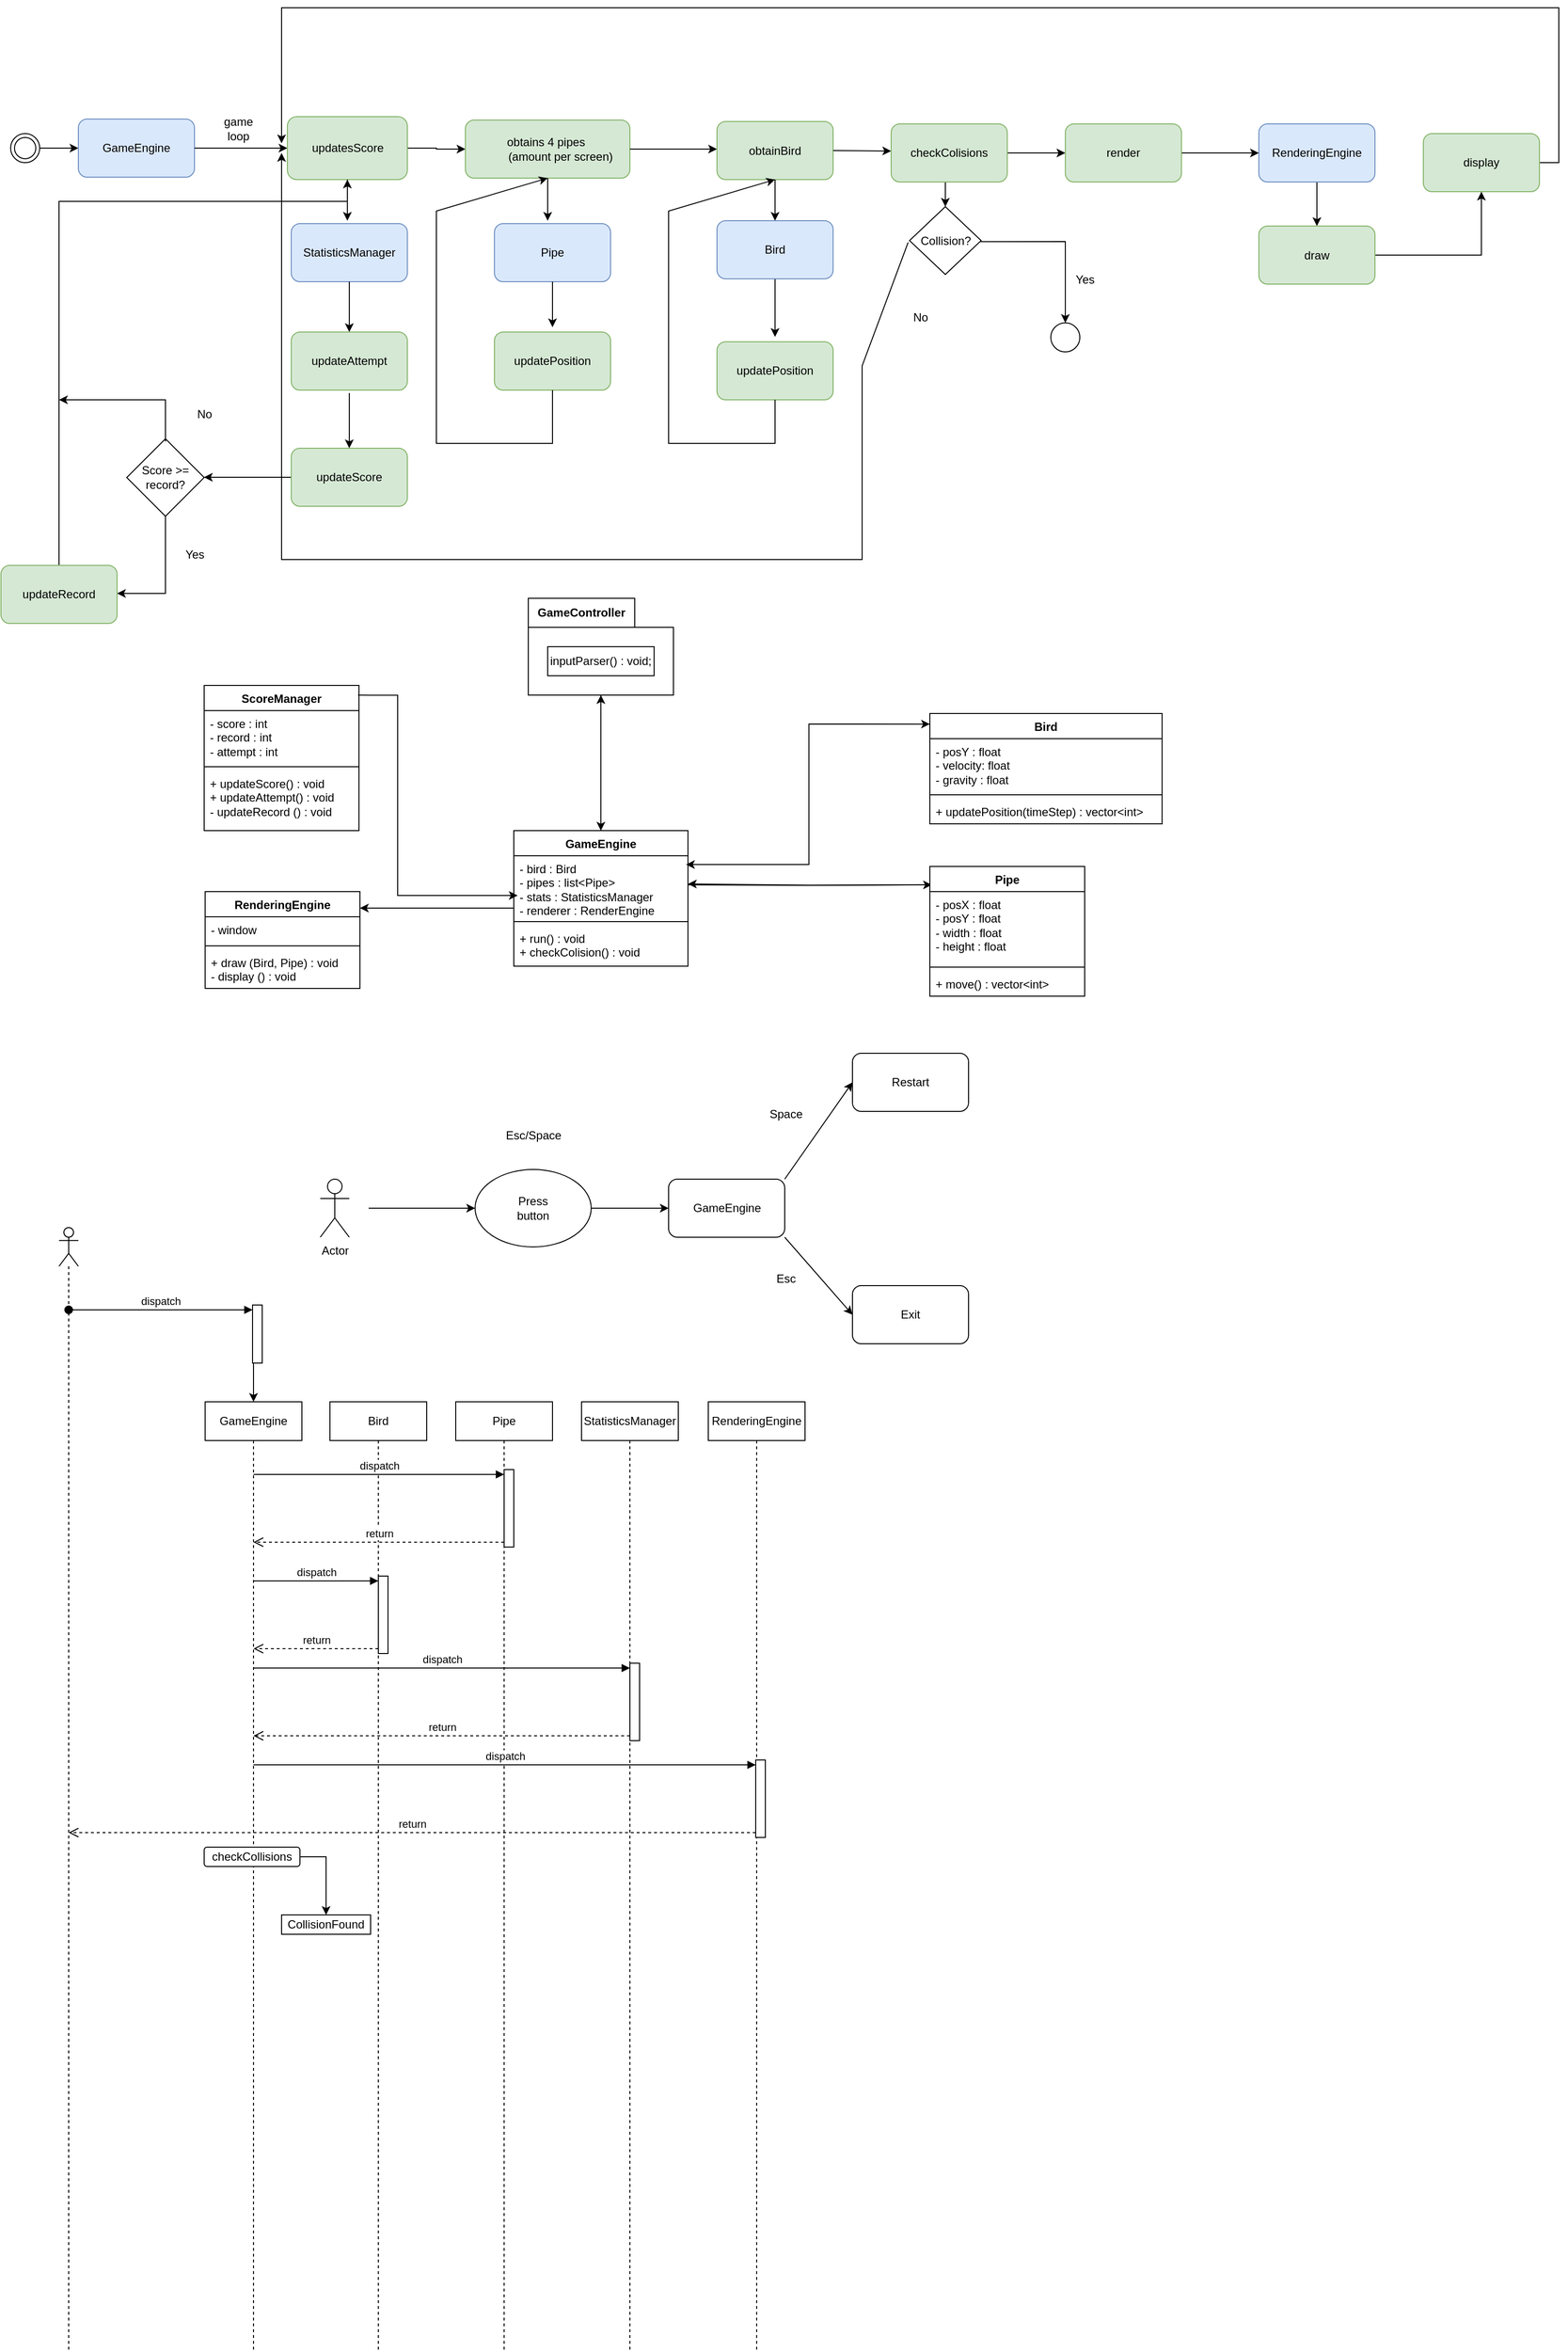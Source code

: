 <mxfile version="24.8.0">
  <diagram id="C5RBs43oDa-KdzZeNtuy" name="Page-1">
    <mxGraphModel dx="1619" dy="1653" grid="1" gridSize="10" guides="1" tooltips="1" connect="1" arrows="1" fold="1" page="0" pageScale="1" pageWidth="827" pageHeight="1169" background="none" math="0" shadow="0">
      <root>
        <mxCell id="WIyWlLk6GJQsqaUBKTNV-0" />
        <mxCell id="WIyWlLk6GJQsqaUBKTNV-1" parent="WIyWlLk6GJQsqaUBKTNV-0" />
        <mxCell id="v7E3GL3zHJ6sfxkllwjM-26" style="edgeStyle=orthogonalEdgeStyle;rounded=0;orthogonalLoop=1;jettySize=auto;html=1;" parent="WIyWlLk6GJQsqaUBKTNV-1" source="1nC71gQyDE3auBaUA7x_-3" target="v7E3GL3zHJ6sfxkllwjM-23" edge="1">
          <mxGeometry relative="1" as="geometry" />
        </mxCell>
        <mxCell id="v7E3GL3zHJ6sfxkllwjM-30" style="edgeStyle=orthogonalEdgeStyle;rounded=0;orthogonalLoop=1;jettySize=auto;html=1;entryX=0.013;entryY=0.142;entryDx=0;entryDy=0;entryPerimeter=0;" parent="WIyWlLk6GJQsqaUBKTNV-1" target="v7E3GL3zHJ6sfxkllwjM-0" edge="1">
          <mxGeometry relative="1" as="geometry">
            <mxPoint x="210" y="56" as="targetPoint" />
            <mxPoint x="-20" y="56" as="sourcePoint" />
          </mxGeometry>
        </mxCell>
        <mxCell id="1nC71gQyDE3auBaUA7x_-3" value="GameEngine" style="swimlane;fontStyle=1;align=center;verticalAlign=top;childLayout=stackLayout;horizontal=1;startSize=26;horizontalStack=0;resizeParent=1;resizeParentMax=0;resizeLast=0;collapsible=1;marginBottom=0;whiteSpace=wrap;html=1;" parent="WIyWlLk6GJQsqaUBKTNV-1" vertex="1">
          <mxGeometry x="-200" width="180" height="140" as="geometry" />
        </mxCell>
        <mxCell id="1nC71gQyDE3auBaUA7x_-4" value="&lt;div&gt;- bird : Bird&lt;/div&gt;&lt;div&gt;- pipes : list&amp;lt;Pipe&amp;gt;&lt;/div&gt;&lt;div&gt;- stats : StatisticsManager&lt;/div&gt;&lt;div&gt;- renderer : RenderEngine&lt;/div&gt;" style="text;strokeColor=none;fillColor=none;align=left;verticalAlign=top;spacingLeft=4;spacingRight=4;overflow=hidden;rotatable=0;points=[[0,0.5],[1,0.5]];portConstraint=eastwest;whiteSpace=wrap;html=1;" parent="1nC71gQyDE3auBaUA7x_-3" vertex="1">
          <mxGeometry y="26" width="180" height="64" as="geometry" />
        </mxCell>
        <mxCell id="1nC71gQyDE3auBaUA7x_-5" value="" style="line;strokeWidth=1;fillColor=none;align=left;verticalAlign=middle;spacingTop=-1;spacingLeft=3;spacingRight=3;rotatable=0;labelPosition=right;points=[];portConstraint=eastwest;strokeColor=inherit;" parent="1nC71gQyDE3auBaUA7x_-3" vertex="1">
          <mxGeometry y="90" width="180" height="8" as="geometry" />
        </mxCell>
        <mxCell id="1nC71gQyDE3auBaUA7x_-6" value="&lt;div&gt;+ run() : void&lt;/div&gt;&lt;div&gt;+ checkColision() : void&lt;/div&gt;" style="text;strokeColor=none;fillColor=none;align=left;verticalAlign=top;spacingLeft=4;spacingRight=4;overflow=hidden;rotatable=0;points=[[0,0.5],[1,0.5]];portConstraint=eastwest;whiteSpace=wrap;html=1;" parent="1nC71gQyDE3auBaUA7x_-3" vertex="1">
          <mxGeometry y="98" width="180" height="42" as="geometry" />
        </mxCell>
        <mxCell id="v7E3GL3zHJ6sfxkllwjM-17" value="" style="edgeStyle=orthogonalEdgeStyle;rounded=0;orthogonalLoop=1;jettySize=auto;html=1;entryX=0.989;entryY=0.141;entryDx=0;entryDy=0;entryPerimeter=0;exitX=0;exitY=0.5;exitDx=0;exitDy=0;" parent="WIyWlLk6GJQsqaUBKTNV-1" source="1nC71gQyDE3auBaUA7x_-10" target="1nC71gQyDE3auBaUA7x_-4" edge="1">
          <mxGeometry relative="1" as="geometry">
            <Array as="points">
              <mxPoint x="230" y="-110" />
              <mxPoint x="105" y="-110" />
              <mxPoint x="105" y="35" />
            </Array>
          </mxGeometry>
        </mxCell>
        <mxCell id="1nC71gQyDE3auBaUA7x_-7" value="Bird" style="swimlane;fontStyle=1;align=center;verticalAlign=top;childLayout=stackLayout;horizontal=1;startSize=26;horizontalStack=0;resizeParent=1;resizeParentMax=0;resizeLast=0;collapsible=1;marginBottom=0;whiteSpace=wrap;html=1;" parent="WIyWlLk6GJQsqaUBKTNV-1" vertex="1">
          <mxGeometry x="230" y="-121" width="240" height="114" as="geometry" />
        </mxCell>
        <mxCell id="1nC71gQyDE3auBaUA7x_-8" value="&lt;div&gt;- posY : float&lt;/div&gt;&lt;div&gt;- velocity: float&lt;/div&gt;&lt;div&gt;- gravity : float&lt;/div&gt;" style="text;strokeColor=none;fillColor=none;align=left;verticalAlign=top;spacingLeft=4;spacingRight=4;overflow=hidden;rotatable=0;points=[[0,0.5],[1,0.5]];portConstraint=eastwest;whiteSpace=wrap;html=1;" parent="1nC71gQyDE3auBaUA7x_-7" vertex="1">
          <mxGeometry y="26" width="240" height="54" as="geometry" />
        </mxCell>
        <mxCell id="1nC71gQyDE3auBaUA7x_-9" value="" style="line;strokeWidth=1;fillColor=none;align=left;verticalAlign=middle;spacingTop=-1;spacingLeft=3;spacingRight=3;rotatable=0;labelPosition=right;points=[];portConstraint=eastwest;strokeColor=inherit;" parent="1nC71gQyDE3auBaUA7x_-7" vertex="1">
          <mxGeometry y="80" width="240" height="8" as="geometry" />
        </mxCell>
        <mxCell id="1nC71gQyDE3auBaUA7x_-10" value="+ updatePosition(timeStep) : vector&amp;lt;int&amp;gt;" style="text;strokeColor=none;fillColor=none;align=left;verticalAlign=top;spacingLeft=4;spacingRight=4;overflow=hidden;rotatable=0;points=[[0,0.5],[1,0.5]];portConstraint=eastwest;whiteSpace=wrap;html=1;" parent="1nC71gQyDE3auBaUA7x_-7" vertex="1">
          <mxGeometry y="88" width="240" height="26" as="geometry" />
        </mxCell>
        <mxCell id="v7E3GL3zHJ6sfxkllwjM-0" value="Pipe" style="swimlane;fontStyle=1;align=center;verticalAlign=top;childLayout=stackLayout;horizontal=1;startSize=26;horizontalStack=0;resizeParent=1;resizeParentMax=0;resizeLast=0;collapsible=1;marginBottom=0;whiteSpace=wrap;html=1;" parent="WIyWlLk6GJQsqaUBKTNV-1" vertex="1">
          <mxGeometry x="230" y="37" width="160" height="134" as="geometry" />
        </mxCell>
        <mxCell id="v7E3GL3zHJ6sfxkllwjM-1" value="&lt;div&gt;- posX : float&lt;br&gt;&lt;/div&gt;&lt;div&gt;- posY : float&lt;br&gt;&lt;/div&gt;&lt;div&gt;- width : float&lt;/div&gt;&lt;div&gt;- height : float&lt;br&gt;&lt;/div&gt;" style="text;strokeColor=none;fillColor=none;align=left;verticalAlign=top;spacingLeft=4;spacingRight=4;overflow=hidden;rotatable=0;points=[[0,0.5],[1,0.5]];portConstraint=eastwest;whiteSpace=wrap;html=1;" parent="v7E3GL3zHJ6sfxkllwjM-0" vertex="1">
          <mxGeometry y="26" width="160" height="74" as="geometry" />
        </mxCell>
        <mxCell id="v7E3GL3zHJ6sfxkllwjM-2" value="" style="line;strokeWidth=1;fillColor=none;align=left;verticalAlign=middle;spacingTop=-1;spacingLeft=3;spacingRight=3;rotatable=0;labelPosition=right;points=[];portConstraint=eastwest;strokeColor=inherit;" parent="v7E3GL3zHJ6sfxkllwjM-0" vertex="1">
          <mxGeometry y="100" width="160" height="8" as="geometry" />
        </mxCell>
        <mxCell id="v7E3GL3zHJ6sfxkllwjM-3" value="+ move() : vector&amp;lt;int&amp;gt;" style="text;strokeColor=none;fillColor=none;align=left;verticalAlign=top;spacingLeft=4;spacingRight=4;overflow=hidden;rotatable=0;points=[[0,0.5],[1,0.5]];portConstraint=eastwest;whiteSpace=wrap;html=1;" parent="v7E3GL3zHJ6sfxkllwjM-0" vertex="1">
          <mxGeometry y="108" width="160" height="26" as="geometry" />
        </mxCell>
        <mxCell id="v7E3GL3zHJ6sfxkllwjM-4" value="ScoreManager" style="swimlane;fontStyle=1;align=center;verticalAlign=top;childLayout=stackLayout;horizontal=1;startSize=26;horizontalStack=0;resizeParent=1;resizeParentMax=0;resizeLast=0;collapsible=1;marginBottom=0;whiteSpace=wrap;html=1;" parent="WIyWlLk6GJQsqaUBKTNV-1" vertex="1">
          <mxGeometry x="-520" y="-150" width="160" height="150" as="geometry" />
        </mxCell>
        <mxCell id="v7E3GL3zHJ6sfxkllwjM-5" value="&lt;div&gt;- score : int&lt;br&gt;&lt;/div&gt;&lt;div&gt;- record : int &lt;br&gt;&lt;/div&gt;&lt;div&gt;- attempt : int&lt;br&gt;&lt;/div&gt;" style="text;strokeColor=none;fillColor=none;align=left;verticalAlign=top;spacingLeft=4;spacingRight=4;overflow=hidden;rotatable=0;points=[[0,0.5],[1,0.5]];portConstraint=eastwest;whiteSpace=wrap;html=1;" parent="v7E3GL3zHJ6sfxkllwjM-4" vertex="1">
          <mxGeometry y="26" width="160" height="54" as="geometry" />
        </mxCell>
        <mxCell id="v7E3GL3zHJ6sfxkllwjM-6" value="" style="line;strokeWidth=1;fillColor=none;align=left;verticalAlign=middle;spacingTop=-1;spacingLeft=3;spacingRight=3;rotatable=0;labelPosition=right;points=[];portConstraint=eastwest;strokeColor=inherit;" parent="v7E3GL3zHJ6sfxkllwjM-4" vertex="1">
          <mxGeometry y="80" width="160" height="8" as="geometry" />
        </mxCell>
        <mxCell id="v7E3GL3zHJ6sfxkllwjM-7" value="&lt;div&gt;+ updateScore() : void&lt;/div&gt;&lt;div&gt;+ updateAttempt() : void&lt;/div&gt;&lt;div&gt;- updateRecord () : void&lt;br&gt;&lt;/div&gt;" style="text;strokeColor=none;fillColor=none;align=left;verticalAlign=top;spacingLeft=4;spacingRight=4;overflow=hidden;rotatable=0;points=[[0,0.5],[1,0.5]];portConstraint=eastwest;whiteSpace=wrap;html=1;" parent="v7E3GL3zHJ6sfxkllwjM-4" vertex="1">
          <mxGeometry y="88" width="160" height="62" as="geometry" />
        </mxCell>
        <mxCell id="v7E3GL3zHJ6sfxkllwjM-8" value="RenderingEngine" style="swimlane;fontStyle=1;align=center;verticalAlign=top;childLayout=stackLayout;horizontal=1;startSize=26;horizontalStack=0;resizeParent=1;resizeParentMax=0;resizeLast=0;collapsible=1;marginBottom=0;whiteSpace=wrap;html=1;" parent="WIyWlLk6GJQsqaUBKTNV-1" vertex="1">
          <mxGeometry x="-519" y="63" width="160" height="100" as="geometry" />
        </mxCell>
        <mxCell id="v7E3GL3zHJ6sfxkllwjM-9" value="- window" style="text;strokeColor=none;fillColor=none;align=left;verticalAlign=top;spacingLeft=4;spacingRight=4;overflow=hidden;rotatable=0;points=[[0,0.5],[1,0.5]];portConstraint=eastwest;whiteSpace=wrap;html=1;" parent="v7E3GL3zHJ6sfxkllwjM-8" vertex="1">
          <mxGeometry y="26" width="160" height="26" as="geometry" />
        </mxCell>
        <mxCell id="v7E3GL3zHJ6sfxkllwjM-10" value="" style="line;strokeWidth=1;fillColor=none;align=left;verticalAlign=middle;spacingTop=-1;spacingLeft=3;spacingRight=3;rotatable=0;labelPosition=right;points=[];portConstraint=eastwest;strokeColor=inherit;" parent="v7E3GL3zHJ6sfxkllwjM-8" vertex="1">
          <mxGeometry y="52" width="160" height="8" as="geometry" />
        </mxCell>
        <mxCell id="v7E3GL3zHJ6sfxkllwjM-11" value="&lt;div&gt;+ draw (Bird, Pipe) : void&lt;/div&gt;&lt;div&gt;- display () : void&lt;br&gt;&lt;/div&gt;" style="text;strokeColor=none;fillColor=none;align=left;verticalAlign=top;spacingLeft=4;spacingRight=4;overflow=hidden;rotatable=0;points=[[0,0.5],[1,0.5]];portConstraint=eastwest;whiteSpace=wrap;html=1;" parent="v7E3GL3zHJ6sfxkllwjM-8" vertex="1">
          <mxGeometry y="60" width="160" height="40" as="geometry" />
        </mxCell>
        <mxCell id="v7E3GL3zHJ6sfxkllwjM-13" value="" style="edgeStyle=orthogonalEdgeStyle;rounded=0;orthogonalLoop=1;jettySize=auto;html=1;entryX=1.006;entryY=0.17;entryDx=0;entryDy=0;entryPerimeter=0;" parent="WIyWlLk6GJQsqaUBKTNV-1" target="v7E3GL3zHJ6sfxkllwjM-8" edge="1">
          <mxGeometry relative="1" as="geometry">
            <mxPoint x="-200" y="80" as="sourcePoint" />
            <Array as="points">
              <mxPoint x="-359" y="80" />
            </Array>
          </mxGeometry>
        </mxCell>
        <mxCell id="v7E3GL3zHJ6sfxkllwjM-18" value="" style="edgeStyle=orthogonalEdgeStyle;rounded=0;orthogonalLoop=1;jettySize=auto;html=1;exitX=1.022;exitY=0.141;exitDx=0;exitDy=0;exitPerimeter=0;entryX=0;entryY=0.096;entryDx=0;entryDy=0;entryPerimeter=0;" parent="WIyWlLk6GJQsqaUBKTNV-1" source="1nC71gQyDE3auBaUA7x_-4" target="1nC71gQyDE3auBaUA7x_-7" edge="1">
          <mxGeometry relative="1" as="geometry" />
        </mxCell>
        <mxCell id="v7E3GL3zHJ6sfxkllwjM-21" style="edgeStyle=orthogonalEdgeStyle;rounded=0;orthogonalLoop=1;jettySize=auto;html=1;exitX=-0.006;exitY=0.104;exitDx=0;exitDy=0;exitPerimeter=0;" parent="WIyWlLk6GJQsqaUBKTNV-1" edge="1">
          <mxGeometry relative="1" as="geometry">
            <mxPoint x="229.04" y="55.936" as="sourcePoint" />
            <mxPoint x="-20" y="55" as="targetPoint" />
          </mxGeometry>
        </mxCell>
        <mxCell id="v7E3GL3zHJ6sfxkllwjM-22" style="edgeStyle=orthogonalEdgeStyle;rounded=0;orthogonalLoop=1;jettySize=auto;html=1;entryX=0.022;entryY=0.641;entryDx=0;entryDy=0;entryPerimeter=0;exitX=0.994;exitY=0.067;exitDx=0;exitDy=0;exitPerimeter=0;" parent="WIyWlLk6GJQsqaUBKTNV-1" source="v7E3GL3zHJ6sfxkllwjM-4" target="1nC71gQyDE3auBaUA7x_-4" edge="1">
          <mxGeometry relative="1" as="geometry">
            <Array as="points">
              <mxPoint x="-320" y="-140" />
              <mxPoint x="-320" y="67" />
            </Array>
          </mxGeometry>
        </mxCell>
        <mxCell id="v7E3GL3zHJ6sfxkllwjM-27" style="edgeStyle=orthogonalEdgeStyle;rounded=0;orthogonalLoop=1;jettySize=auto;html=1;entryX=0.5;entryY=0;entryDx=0;entryDy=0;" parent="WIyWlLk6GJQsqaUBKTNV-1" source="v7E3GL3zHJ6sfxkllwjM-23" target="1nC71gQyDE3auBaUA7x_-3" edge="1">
          <mxGeometry relative="1" as="geometry" />
        </mxCell>
        <mxCell id="v7E3GL3zHJ6sfxkllwjM-23" value="GameController" style="shape=folder;fontStyle=1;tabWidth=110;tabHeight=30;tabPosition=left;html=1;boundedLbl=1;labelInHeader=1;container=1;collapsible=0;recursiveResize=0;whiteSpace=wrap;" parent="WIyWlLk6GJQsqaUBKTNV-1" vertex="1">
          <mxGeometry x="-185" y="-240" width="150" height="100" as="geometry" />
        </mxCell>
        <mxCell id="v7E3GL3zHJ6sfxkllwjM-24" value="inputParser() : void;" style="html=1;whiteSpace=wrap;" parent="v7E3GL3zHJ6sfxkllwjM-23" vertex="1">
          <mxGeometry width="110" height="30" relative="1" as="geometry">
            <mxPoint x="20" y="50" as="offset" />
          </mxGeometry>
        </mxCell>
        <mxCell id="v7E3GL3zHJ6sfxkllwjM-31" value="Actor" style="shape=umlActor;verticalLabelPosition=bottom;verticalAlign=top;html=1;outlineConnect=0;" parent="WIyWlLk6GJQsqaUBKTNV-1" vertex="1">
          <mxGeometry x="-400" y="360" width="30" height="60" as="geometry" />
        </mxCell>
        <mxCell id="v7E3GL3zHJ6sfxkllwjM-32" value="" style="endArrow=classic;html=1;rounded=0;" parent="WIyWlLk6GJQsqaUBKTNV-1" edge="1">
          <mxGeometry width="50" height="50" relative="1" as="geometry">
            <mxPoint x="-350" y="390" as="sourcePoint" />
            <mxPoint x="-240" y="390" as="targetPoint" />
          </mxGeometry>
        </mxCell>
        <mxCell id="v7E3GL3zHJ6sfxkllwjM-33" value="" style="ellipse;whiteSpace=wrap;html=1;" parent="WIyWlLk6GJQsqaUBKTNV-1" vertex="1">
          <mxGeometry x="-240" y="350" width="120" height="80" as="geometry" />
        </mxCell>
        <mxCell id="v7E3GL3zHJ6sfxkllwjM-34" value="Press button" style="text;html=1;align=center;verticalAlign=middle;whiteSpace=wrap;rounded=0;" parent="WIyWlLk6GJQsqaUBKTNV-1" vertex="1">
          <mxGeometry x="-210" y="375" width="60" height="30" as="geometry" />
        </mxCell>
        <mxCell id="v7E3GL3zHJ6sfxkllwjM-35" value="" style="endArrow=classic;html=1;rounded=0;exitX=1;exitY=0.5;exitDx=0;exitDy=0;" parent="WIyWlLk6GJQsqaUBKTNV-1" source="v7E3GL3zHJ6sfxkllwjM-33" edge="1">
          <mxGeometry width="50" height="50" relative="1" as="geometry">
            <mxPoint x="150" y="450" as="sourcePoint" />
            <mxPoint x="-40" y="390" as="targetPoint" />
          </mxGeometry>
        </mxCell>
        <mxCell id="v7E3GL3zHJ6sfxkllwjM-36" value="&lt;div&gt;Esc/Space&lt;br&gt;&lt;/div&gt;" style="text;html=1;align=center;verticalAlign=middle;resizable=0;points=[];autosize=1;strokeColor=none;fillColor=none;" parent="WIyWlLk6GJQsqaUBKTNV-1" vertex="1">
          <mxGeometry x="-220" y="300" width="80" height="30" as="geometry" />
        </mxCell>
        <mxCell id="v7E3GL3zHJ6sfxkllwjM-42" value="" style="rounded=1;whiteSpace=wrap;html=1;" parent="WIyWlLk6GJQsqaUBKTNV-1" vertex="1">
          <mxGeometry x="-40" y="360" width="120" height="60" as="geometry" />
        </mxCell>
        <mxCell id="v7E3GL3zHJ6sfxkllwjM-43" value="GameEngine" style="text;html=1;align=center;verticalAlign=middle;resizable=0;points=[];autosize=1;strokeColor=none;fillColor=none;" parent="WIyWlLk6GJQsqaUBKTNV-1" vertex="1">
          <mxGeometry x="-30" y="375" width="100" height="30" as="geometry" />
        </mxCell>
        <mxCell id="v7E3GL3zHJ6sfxkllwjM-46" value="" style="endArrow=classic;html=1;rounded=0;exitX=1;exitY=0;exitDx=0;exitDy=0;" parent="WIyWlLk6GJQsqaUBKTNV-1" source="v7E3GL3zHJ6sfxkllwjM-42" edge="1">
          <mxGeometry width="50" height="50" relative="1" as="geometry">
            <mxPoint x="150" y="340" as="sourcePoint" />
            <mxPoint x="150" y="260" as="targetPoint" />
          </mxGeometry>
        </mxCell>
        <mxCell id="v7E3GL3zHJ6sfxkllwjM-47" value="Space" style="text;html=1;align=center;verticalAlign=middle;resizable=0;points=[];autosize=1;strokeColor=none;fillColor=none;" parent="WIyWlLk6GJQsqaUBKTNV-1" vertex="1">
          <mxGeometry x="51" y="278" width="60" height="30" as="geometry" />
        </mxCell>
        <mxCell id="v7E3GL3zHJ6sfxkllwjM-48" value="Restart" style="rounded=1;whiteSpace=wrap;html=1;" parent="WIyWlLk6GJQsqaUBKTNV-1" vertex="1">
          <mxGeometry x="150" y="230" width="120" height="60" as="geometry" />
        </mxCell>
        <mxCell id="v7E3GL3zHJ6sfxkllwjM-49" value="" style="endArrow=classic;html=1;rounded=0;exitX=1;exitY=1;exitDx=0;exitDy=0;" parent="WIyWlLk6GJQsqaUBKTNV-1" source="v7E3GL3zHJ6sfxkllwjM-42" edge="1">
          <mxGeometry width="50" height="50" relative="1" as="geometry">
            <mxPoint x="150" y="340" as="sourcePoint" />
            <mxPoint x="150" y="500" as="targetPoint" />
          </mxGeometry>
        </mxCell>
        <mxCell id="v7E3GL3zHJ6sfxkllwjM-50" value="Exit" style="rounded=1;whiteSpace=wrap;html=1;" parent="WIyWlLk6GJQsqaUBKTNV-1" vertex="1">
          <mxGeometry x="150" y="470" width="120" height="60" as="geometry" />
        </mxCell>
        <mxCell id="v7E3GL3zHJ6sfxkllwjM-51" value="Esc" style="text;html=1;align=center;verticalAlign=middle;resizable=0;points=[];autosize=1;strokeColor=none;fillColor=none;" parent="WIyWlLk6GJQsqaUBKTNV-1" vertex="1">
          <mxGeometry x="61" y="448" width="40" height="30" as="geometry" />
        </mxCell>
        <mxCell id="v7E3GL3zHJ6sfxkllwjM-56" style="edgeStyle=orthogonalEdgeStyle;rounded=0;orthogonalLoop=1;jettySize=auto;html=1;entryX=0;entryY=0.5;entryDx=0;entryDy=0;" parent="WIyWlLk6GJQsqaUBKTNV-1" source="v7E3GL3zHJ6sfxkllwjM-55" target="v7E3GL3zHJ6sfxkllwjM-59" edge="1">
          <mxGeometry relative="1" as="geometry">
            <mxPoint x="-510" y="-705" as="targetPoint" />
          </mxGeometry>
        </mxCell>
        <mxCell id="v7E3GL3zHJ6sfxkllwjM-55" value="" style="ellipse;shape=doubleEllipse;html=1;dashed=0;whiteSpace=wrap;aspect=fixed;" parent="WIyWlLk6GJQsqaUBKTNV-1" vertex="1">
          <mxGeometry x="-720" y="-720" width="30" height="30" as="geometry" />
        </mxCell>
        <mxCell id="v7E3GL3zHJ6sfxkllwjM-59" value="GameEngine" style="rounded=1;whiteSpace=wrap;html=1;fillColor=#dae8fc;strokeColor=#6c8ebf;" parent="WIyWlLk6GJQsqaUBKTNV-1" vertex="1">
          <mxGeometry x="-650" y="-735" width="120" height="60" as="geometry" />
        </mxCell>
        <mxCell id="v7E3GL3zHJ6sfxkllwjM-60" value="" style="endArrow=classic;html=1;rounded=0;exitX=1;exitY=0.5;exitDx=0;exitDy=0;entryX=0;entryY=0.5;entryDx=0;entryDy=0;" parent="WIyWlLk6GJQsqaUBKTNV-1" source="v7E3GL3zHJ6sfxkllwjM-59" target="v7E3GL3zHJ6sfxkllwjM-61" edge="1">
          <mxGeometry width="50" height="50" relative="1" as="geometry">
            <mxPoint x="-500" y="-680" as="sourcePoint" />
            <mxPoint x="-440" y="-705" as="targetPoint" />
          </mxGeometry>
        </mxCell>
        <mxCell id="v7E3GL3zHJ6sfxkllwjM-115" style="edgeStyle=orthogonalEdgeStyle;rounded=0;orthogonalLoop=1;jettySize=auto;html=1;exitX=1;exitY=0.5;exitDx=0;exitDy=0;entryX=0;entryY=0.5;entryDx=0;entryDy=0;" parent="WIyWlLk6GJQsqaUBKTNV-1" source="v7E3GL3zHJ6sfxkllwjM-61" target="v7E3GL3zHJ6sfxkllwjM-114" edge="1">
          <mxGeometry relative="1" as="geometry" />
        </mxCell>
        <mxCell id="v7E3GL3zHJ6sfxkllwjM-61" value="" style="rounded=1;whiteSpace=wrap;html=1;fillColor=#d5e8d4;strokeColor=#82b366;" parent="WIyWlLk6GJQsqaUBKTNV-1" vertex="1">
          <mxGeometry x="-434" y="-737.5" width="124" height="65" as="geometry" />
        </mxCell>
        <mxCell id="v7E3GL3zHJ6sfxkllwjM-64" value="updatesScore" style="text;html=1;align=center;verticalAlign=middle;resizable=0;points=[];autosize=1;strokeColor=none;fillColor=none;" parent="WIyWlLk6GJQsqaUBKTNV-1" vertex="1">
          <mxGeometry x="-422" y="-720" width="100" height="30" as="geometry" />
        </mxCell>
        <mxCell id="v7E3GL3zHJ6sfxkllwjM-135" style="edgeStyle=orthogonalEdgeStyle;rounded=0;orthogonalLoop=1;jettySize=auto;html=1;exitX=0.5;exitY=1;exitDx=0;exitDy=0;" parent="WIyWlLk6GJQsqaUBKTNV-1" source="v7E3GL3zHJ6sfxkllwjM-67" target="v7E3GL3zHJ6sfxkllwjM-136" edge="1">
          <mxGeometry relative="1" as="geometry">
            <mxPoint x="629.5" y="-620" as="targetPoint" />
          </mxGeometry>
        </mxCell>
        <mxCell id="v7E3GL3zHJ6sfxkllwjM-67" value="RenderingEngine" style="rounded=1;whiteSpace=wrap;html=1;fillColor=#dae8fc;strokeColor=#6c8ebf;" parent="WIyWlLk6GJQsqaUBKTNV-1" vertex="1">
          <mxGeometry x="570" y="-730" width="120" height="60" as="geometry" />
        </mxCell>
        <mxCell id="v7E3GL3zHJ6sfxkllwjM-69" value="" style="endArrow=classic;html=1;rounded=0;exitX=0.5;exitY=0.978;exitDx=0;exitDy=0;exitPerimeter=0;" parent="WIyWlLk6GJQsqaUBKTNV-1" target="v7E3GL3zHJ6sfxkllwjM-70" edge="1">
          <mxGeometry width="50" height="50" relative="1" as="geometry">
            <mxPoint x="246" y="-670.16" as="sourcePoint" />
            <mxPoint x="246" y="-604.5" as="targetPoint" />
          </mxGeometry>
        </mxCell>
        <mxCell id="v7E3GL3zHJ6sfxkllwjM-70" value="" style="rhombus;whiteSpace=wrap;html=1;" parent="WIyWlLk6GJQsqaUBKTNV-1" vertex="1">
          <mxGeometry x="209" y="-644.5" width="74" height="70" as="geometry" />
        </mxCell>
        <mxCell id="v7E3GL3zHJ6sfxkllwjM-71" value="Collision?" style="text;html=1;align=center;verticalAlign=middle;resizable=0;points=[];autosize=1;strokeColor=none;fillColor=none;" parent="WIyWlLk6GJQsqaUBKTNV-1" vertex="1">
          <mxGeometry x="206" y="-624.5" width="80" height="30" as="geometry" />
        </mxCell>
        <mxCell id="v7E3GL3zHJ6sfxkllwjM-72" value="" style="endArrow=classic;html=1;rounded=0;exitX=0.954;exitY=0.536;exitDx=0;exitDy=0;exitPerimeter=0;" parent="WIyWlLk6GJQsqaUBKTNV-1" source="v7E3GL3zHJ6sfxkllwjM-71" edge="1">
          <mxGeometry width="50" height="50" relative="1" as="geometry">
            <mxPoint x="290" y="-604.5" as="sourcePoint" />
            <mxPoint x="370" y="-524.5" as="targetPoint" />
            <Array as="points">
              <mxPoint x="370" y="-608.5" />
            </Array>
          </mxGeometry>
        </mxCell>
        <mxCell id="v7E3GL3zHJ6sfxkllwjM-73" value="&lt;div&gt;game&lt;/div&gt;&lt;div&gt;loop&lt;br&gt;&lt;/div&gt;" style="text;html=1;align=center;verticalAlign=middle;resizable=0;points=[];autosize=1;strokeColor=none;fillColor=none;" parent="WIyWlLk6GJQsqaUBKTNV-1" vertex="1">
          <mxGeometry x="-510" y="-745" width="50" height="40" as="geometry" />
        </mxCell>
        <mxCell id="v7E3GL3zHJ6sfxkllwjM-74" value="" style="ellipse;whiteSpace=wrap;html=1;aspect=fixed;" parent="WIyWlLk6GJQsqaUBKTNV-1" vertex="1">
          <mxGeometry x="355" y="-524.5" width="30" height="30" as="geometry" />
        </mxCell>
        <mxCell id="v7E3GL3zHJ6sfxkllwjM-75" value="Yes" style="text;html=1;align=center;verticalAlign=middle;resizable=0;points=[];autosize=1;strokeColor=none;fillColor=none;" parent="WIyWlLk6GJQsqaUBKTNV-1" vertex="1">
          <mxGeometry x="370" y="-584.5" width="40" height="30" as="geometry" />
        </mxCell>
        <mxCell id="v7E3GL3zHJ6sfxkllwjM-76" value="" style="endArrow=classic;html=1;rounded=0;exitX=0.019;exitY=0.565;exitDx=0;exitDy=0;exitPerimeter=0;" parent="WIyWlLk6GJQsqaUBKTNV-1" source="v7E3GL3zHJ6sfxkllwjM-71" edge="1">
          <mxGeometry width="50" height="50" relative="1" as="geometry">
            <mxPoint x="-10" y="-649.5" as="sourcePoint" />
            <mxPoint x="-440" y="-700" as="targetPoint" />
            <Array as="points">
              <mxPoint x="160" y="-480" />
              <mxPoint x="160" y="-280" />
              <mxPoint x="-440" y="-280" />
            </Array>
          </mxGeometry>
        </mxCell>
        <mxCell id="v7E3GL3zHJ6sfxkllwjM-77" value="No" style="text;html=1;align=center;verticalAlign=middle;resizable=0;points=[];autosize=1;strokeColor=none;fillColor=none;" parent="WIyWlLk6GJQsqaUBKTNV-1" vertex="1">
          <mxGeometry x="200" y="-545" width="40" height="30" as="geometry" />
        </mxCell>
        <mxCell id="v7E3GL3zHJ6sfxkllwjM-89" value="" style="endArrow=classic;html=1;rounded=0;exitX=0.5;exitY=1;exitDx=0;exitDy=0;" parent="WIyWlLk6GJQsqaUBKTNV-1" source="v7E3GL3zHJ6sfxkllwjM-61" edge="1">
          <mxGeometry width="50" height="50" relative="1" as="geometry">
            <mxPoint x="-380" y="-670" as="sourcePoint" />
            <mxPoint x="-372" y="-630" as="targetPoint" />
          </mxGeometry>
        </mxCell>
        <mxCell id="v7E3GL3zHJ6sfxkllwjM-90" value="StatisticsManager" style="rounded=1;whiteSpace=wrap;html=1;fillColor=#dae8fc;strokeColor=#6c8ebf;" parent="WIyWlLk6GJQsqaUBKTNV-1" vertex="1">
          <mxGeometry x="-430" y="-627" width="120" height="60" as="geometry" />
        </mxCell>
        <mxCell id="v7E3GL3zHJ6sfxkllwjM-94" value="" style="endArrow=classic;html=1;rounded=0;exitX=0.5;exitY=1;exitDx=0;exitDy=0;" parent="WIyWlLk6GJQsqaUBKTNV-1" edge="1">
          <mxGeometry width="50" height="50" relative="1" as="geometry">
            <mxPoint x="-370" y="-452" as="sourcePoint" />
            <mxPoint x="-370" y="-395" as="targetPoint" />
          </mxGeometry>
        </mxCell>
        <mxCell id="v7E3GL3zHJ6sfxkllwjM-96" style="edgeStyle=orthogonalEdgeStyle;rounded=0;orthogonalLoop=1;jettySize=auto;html=1;exitX=0;exitY=0.5;exitDx=0;exitDy=0;" parent="WIyWlLk6GJQsqaUBKTNV-1" source="v7E3GL3zHJ6sfxkllwjM-95" target="v7E3GL3zHJ6sfxkllwjM-97" edge="1">
          <mxGeometry relative="1" as="geometry">
            <mxPoint x="-560" y="-364.75" as="targetPoint" />
            <Array as="points">
              <mxPoint x="-460" y="-365" />
              <mxPoint x="-460" y="-365" />
            </Array>
          </mxGeometry>
        </mxCell>
        <mxCell id="v7E3GL3zHJ6sfxkllwjM-95" value="updateScore" style="rounded=1;whiteSpace=wrap;html=1;fillColor=#d5e8d4;strokeColor=#82b366;" parent="WIyWlLk6GJQsqaUBKTNV-1" vertex="1">
          <mxGeometry x="-430" y="-395" width="120" height="60" as="geometry" />
        </mxCell>
        <mxCell id="v7E3GL3zHJ6sfxkllwjM-97" value="Score &amp;gt;= record?" style="rhombus;whiteSpace=wrap;html=1;" parent="WIyWlLk6GJQsqaUBKTNV-1" vertex="1">
          <mxGeometry x="-600" y="-404.75" width="80" height="80" as="geometry" />
        </mxCell>
        <mxCell id="v7E3GL3zHJ6sfxkllwjM-99" value="" style="endArrow=classic;html=1;rounded=0;" parent="WIyWlLk6GJQsqaUBKTNV-1" edge="1">
          <mxGeometry width="50" height="50" relative="1" as="geometry">
            <mxPoint x="-560" y="-402" as="sourcePoint" />
            <mxPoint x="-670" y="-445" as="targetPoint" />
            <Array as="points">
              <mxPoint x="-560" y="-445" />
            </Array>
          </mxGeometry>
        </mxCell>
        <mxCell id="v7E3GL3zHJ6sfxkllwjM-100" value="No" style="text;html=1;align=center;verticalAlign=middle;resizable=0;points=[];autosize=1;strokeColor=none;fillColor=none;" parent="WIyWlLk6GJQsqaUBKTNV-1" vertex="1">
          <mxGeometry x="-540" y="-445" width="40" height="30" as="geometry" />
        </mxCell>
        <mxCell id="v7E3GL3zHJ6sfxkllwjM-101" value="" style="endArrow=classic;html=1;rounded=0;exitX=0.5;exitY=1;exitDx=0;exitDy=0;" parent="WIyWlLk6GJQsqaUBKTNV-1" source="v7E3GL3zHJ6sfxkllwjM-97" edge="1">
          <mxGeometry width="50" height="50" relative="1" as="geometry">
            <mxPoint x="-570" y="-235" as="sourcePoint" />
            <mxPoint x="-610" y="-245" as="targetPoint" />
            <Array as="points">
              <mxPoint x="-560" y="-245" />
            </Array>
          </mxGeometry>
        </mxCell>
        <mxCell id="v7E3GL3zHJ6sfxkllwjM-102" value="Yes" style="text;html=1;align=center;verticalAlign=middle;resizable=0;points=[];autosize=1;strokeColor=none;fillColor=none;" parent="WIyWlLk6GJQsqaUBKTNV-1" vertex="1">
          <mxGeometry x="-550" y="-300" width="40" height="30" as="geometry" />
        </mxCell>
        <mxCell id="v7E3GL3zHJ6sfxkllwjM-105" style="edgeStyle=orthogonalEdgeStyle;rounded=0;orthogonalLoop=1;jettySize=auto;html=1;exitX=0.5;exitY=0;exitDx=0;exitDy=0;entryX=0.5;entryY=1;entryDx=0;entryDy=0;" parent="WIyWlLk6GJQsqaUBKTNV-1" source="v7E3GL3zHJ6sfxkllwjM-103" target="v7E3GL3zHJ6sfxkllwjM-61" edge="1">
          <mxGeometry relative="1" as="geometry">
            <mxPoint x="-670" y="-630" as="targetPoint" />
            <Array as="points">
              <mxPoint x="-670" y="-650" />
              <mxPoint x="-372" y="-650" />
            </Array>
          </mxGeometry>
        </mxCell>
        <mxCell id="v7E3GL3zHJ6sfxkllwjM-103" value="updateRecord" style="rounded=1;whiteSpace=wrap;html=1;fillColor=#d5e8d4;strokeColor=#82b366;" parent="WIyWlLk6GJQsqaUBKTNV-1" vertex="1">
          <mxGeometry x="-730" y="-274" width="120" height="60" as="geometry" />
        </mxCell>
        <mxCell id="v7E3GL3zHJ6sfxkllwjM-108" value="" style="endArrow=classic;html=1;rounded=0;exitX=0.5;exitY=1;exitDx=0;exitDy=0;entryX=0.5;entryY=0;entryDx=0;entryDy=0;" parent="WIyWlLk6GJQsqaUBKTNV-1" source="v7E3GL3zHJ6sfxkllwjM-90" target="v7E3GL3zHJ6sfxkllwjM-110" edge="1">
          <mxGeometry width="50" height="50" relative="1" as="geometry">
            <mxPoint x="-380" y="-560" as="sourcePoint" />
            <mxPoint x="-380" y="-520" as="targetPoint" />
            <Array as="points" />
          </mxGeometry>
        </mxCell>
        <mxCell id="v7E3GL3zHJ6sfxkllwjM-110" value="updateAttempt" style="rounded=1;whiteSpace=wrap;html=1;fillColor=#d5e8d4;strokeColor=#82b366;" parent="WIyWlLk6GJQsqaUBKTNV-1" vertex="1">
          <mxGeometry x="-430" y="-515" width="120" height="60" as="geometry" />
        </mxCell>
        <mxCell id="v7E3GL3zHJ6sfxkllwjM-114" value="&lt;div&gt;obtains 4 pipes&amp;nbsp;&lt;/div&gt;&lt;div&gt;&lt;span style=&quot;white-space: pre;&quot;&gt;&#x9;&lt;/span&gt;(amount per screen)&lt;/div&gt;" style="rounded=1;whiteSpace=wrap;html=1;fillColor=#d5e8d4;strokeColor=#82b366;" parent="WIyWlLk6GJQsqaUBKTNV-1" vertex="1">
          <mxGeometry x="-250" y="-734" width="170" height="60" as="geometry" />
        </mxCell>
        <mxCell id="v7E3GL3zHJ6sfxkllwjM-116" value="" style="endArrow=classic;html=1;rounded=0;exitX=0.5;exitY=1;exitDx=0;exitDy=0;" parent="WIyWlLk6GJQsqaUBKTNV-1" source="v7E3GL3zHJ6sfxkllwjM-114" edge="1">
          <mxGeometry width="50" height="50" relative="1" as="geometry">
            <mxPoint x="-165" y="-672.5" as="sourcePoint" />
            <mxPoint x="-165" y="-630" as="targetPoint" />
          </mxGeometry>
        </mxCell>
        <mxCell id="v7E3GL3zHJ6sfxkllwjM-117" value="Pipe" style="rounded=1;whiteSpace=wrap;html=1;fillColor=#dae8fc;strokeColor=#6c8ebf;" parent="WIyWlLk6GJQsqaUBKTNV-1" vertex="1">
          <mxGeometry x="-220" y="-627" width="120" height="60" as="geometry" />
        </mxCell>
        <mxCell id="v7E3GL3zHJ6sfxkllwjM-118" value="" style="endArrow=classic;html=1;rounded=0;exitX=0.5;exitY=1;exitDx=0;exitDy=0;" parent="WIyWlLk6GJQsqaUBKTNV-1" source="v7E3GL3zHJ6sfxkllwjM-117" edge="1">
          <mxGeometry width="50" height="50" relative="1" as="geometry">
            <mxPoint x="-80" y="-370" as="sourcePoint" />
            <mxPoint x="-160" y="-520" as="targetPoint" />
          </mxGeometry>
        </mxCell>
        <mxCell id="v7E3GL3zHJ6sfxkllwjM-119" value="updatePosition" style="rounded=1;whiteSpace=wrap;html=1;fillColor=#d5e8d4;strokeColor=#82b366;" parent="WIyWlLk6GJQsqaUBKTNV-1" vertex="1">
          <mxGeometry x="-220" y="-515" width="120" height="60" as="geometry" />
        </mxCell>
        <mxCell id="v7E3GL3zHJ6sfxkllwjM-121" value="" style="endArrow=classic;html=1;rounded=0;exitX=0.5;exitY=1;exitDx=0;exitDy=0;entryX=0.5;entryY=1;entryDx=0;entryDy=0;" parent="WIyWlLk6GJQsqaUBKTNV-1" source="v7E3GL3zHJ6sfxkllwjM-119" target="v7E3GL3zHJ6sfxkllwjM-114" edge="1">
          <mxGeometry width="50" height="50" relative="1" as="geometry">
            <mxPoint x="-310" y="-284.75" as="sourcePoint" />
            <mxPoint x="-280" y="-640" as="targetPoint" />
            <Array as="points">
              <mxPoint x="-160" y="-400" />
              <mxPoint x="-280" y="-400" />
              <mxPoint x="-280" y="-640" />
            </Array>
          </mxGeometry>
        </mxCell>
        <mxCell id="v7E3GL3zHJ6sfxkllwjM-122" value="" style="endArrow=classic;html=1;rounded=0;exitX=1;exitY=0.5;exitDx=0;exitDy=0;" parent="WIyWlLk6GJQsqaUBKTNV-1" source="v7E3GL3zHJ6sfxkllwjM-114" edge="1">
          <mxGeometry width="50" height="50" relative="1" as="geometry">
            <mxPoint x="-10" y="-680" as="sourcePoint" />
            <mxPoint x="10" y="-704" as="targetPoint" />
          </mxGeometry>
        </mxCell>
        <mxCell id="v7E3GL3zHJ6sfxkllwjM-123" value="obtainBird" style="rounded=1;whiteSpace=wrap;html=1;fillColor=#d5e8d4;strokeColor=#82b366;" parent="WIyWlLk6GJQsqaUBKTNV-1" vertex="1">
          <mxGeometry x="10" y="-732.5" width="120" height="60" as="geometry" />
        </mxCell>
        <mxCell id="v7E3GL3zHJ6sfxkllwjM-124" value="" style="endArrow=classic;html=1;rounded=0;exitX=0.5;exitY=1;exitDx=0;exitDy=0;entryX=0.5;entryY=0;entryDx=0;entryDy=0;" parent="WIyWlLk6GJQsqaUBKTNV-1" source="v7E3GL3zHJ6sfxkllwjM-123" target="v7E3GL3zHJ6sfxkllwjM-125" edge="1">
          <mxGeometry width="50" height="50" relative="1" as="geometry">
            <mxPoint x="-80" y="-370" as="sourcePoint" />
            <mxPoint x="70" y="-640" as="targetPoint" />
            <Array as="points" />
          </mxGeometry>
        </mxCell>
        <mxCell id="v7E3GL3zHJ6sfxkllwjM-126" style="edgeStyle=orthogonalEdgeStyle;rounded=0;orthogonalLoop=1;jettySize=auto;html=1;" parent="WIyWlLk6GJQsqaUBKTNV-1" source="v7E3GL3zHJ6sfxkllwjM-125" edge="1">
          <mxGeometry relative="1" as="geometry">
            <mxPoint x="70" y="-510.0" as="targetPoint" />
          </mxGeometry>
        </mxCell>
        <mxCell id="v7E3GL3zHJ6sfxkllwjM-125" value="Bird" style="rounded=1;whiteSpace=wrap;html=1;fillColor=#dae8fc;strokeColor=#6c8ebf;" parent="WIyWlLk6GJQsqaUBKTNV-1" vertex="1">
          <mxGeometry x="10" y="-630" width="120" height="60" as="geometry" />
        </mxCell>
        <mxCell id="v7E3GL3zHJ6sfxkllwjM-127" value="updatePosition" style="rounded=1;whiteSpace=wrap;html=1;fillColor=#d5e8d4;strokeColor=#82b366;" parent="WIyWlLk6GJQsqaUBKTNV-1" vertex="1">
          <mxGeometry x="10" y="-505" width="120" height="60" as="geometry" />
        </mxCell>
        <mxCell id="v7E3GL3zHJ6sfxkllwjM-128" value="" style="endArrow=classic;html=1;rounded=0;exitX=0.5;exitY=1;exitDx=0;exitDy=0;entryX=0.5;entryY=1;entryDx=0;entryDy=0;" parent="WIyWlLk6GJQsqaUBKTNV-1" source="v7E3GL3zHJ6sfxkllwjM-127" target="v7E3GL3zHJ6sfxkllwjM-123" edge="1">
          <mxGeometry width="50" height="50" relative="1" as="geometry">
            <mxPoint x="-80" y="-370" as="sourcePoint" />
            <mxPoint x="-40" y="-640" as="targetPoint" />
            <Array as="points">
              <mxPoint x="70" y="-400" />
              <mxPoint x="-40" y="-400" />
              <mxPoint x="-40" y="-640" />
            </Array>
          </mxGeometry>
        </mxCell>
        <mxCell id="v7E3GL3zHJ6sfxkllwjM-129" value="" style="endArrow=classic;html=1;rounded=0;exitX=1;exitY=0.5;exitDx=0;exitDy=0;" parent="WIyWlLk6GJQsqaUBKTNV-1" source="v7E3GL3zHJ6sfxkllwjM-123" edge="1">
          <mxGeometry width="50" height="50" relative="1" as="geometry">
            <mxPoint x="200" y="-690" as="sourcePoint" />
            <mxPoint x="190" y="-702" as="targetPoint" />
          </mxGeometry>
        </mxCell>
        <mxCell id="v7E3GL3zHJ6sfxkllwjM-131" style="edgeStyle=orthogonalEdgeStyle;rounded=0;orthogonalLoop=1;jettySize=auto;html=1;" parent="WIyWlLk6GJQsqaUBKTNV-1" source="v7E3GL3zHJ6sfxkllwjM-130" edge="1">
          <mxGeometry relative="1" as="geometry">
            <mxPoint x="370" y="-700" as="targetPoint" />
          </mxGeometry>
        </mxCell>
        <mxCell id="v7E3GL3zHJ6sfxkllwjM-130" value="checkColisions" style="rounded=1;whiteSpace=wrap;html=1;fillColor=#d5e8d4;strokeColor=#82b366;" parent="WIyWlLk6GJQsqaUBKTNV-1" vertex="1">
          <mxGeometry x="190" y="-730" width="120" height="60" as="geometry" />
        </mxCell>
        <mxCell id="v7E3GL3zHJ6sfxkllwjM-133" style="edgeStyle=orthogonalEdgeStyle;rounded=0;orthogonalLoop=1;jettySize=auto;html=1;exitX=1;exitY=0.5;exitDx=0;exitDy=0;entryX=0;entryY=0.5;entryDx=0;entryDy=0;" parent="WIyWlLk6GJQsqaUBKTNV-1" source="v7E3GL3zHJ6sfxkllwjM-132" target="v7E3GL3zHJ6sfxkllwjM-67" edge="1">
          <mxGeometry relative="1" as="geometry" />
        </mxCell>
        <mxCell id="v7E3GL3zHJ6sfxkllwjM-132" value="render" style="rounded=1;whiteSpace=wrap;html=1;fillColor=#d5e8d4;strokeColor=#82b366;" parent="WIyWlLk6GJQsqaUBKTNV-1" vertex="1">
          <mxGeometry x="370" y="-730" width="120" height="60" as="geometry" />
        </mxCell>
        <mxCell id="v7E3GL3zHJ6sfxkllwjM-137" style="edgeStyle=orthogonalEdgeStyle;rounded=0;orthogonalLoop=1;jettySize=auto;html=1;exitX=1;exitY=0.5;exitDx=0;exitDy=0;" parent="WIyWlLk6GJQsqaUBKTNV-1" source="v7E3GL3zHJ6sfxkllwjM-136" target="v7E3GL3zHJ6sfxkllwjM-138" edge="1">
          <mxGeometry relative="1" as="geometry">
            <mxPoint x="800" y="-690" as="targetPoint" />
          </mxGeometry>
        </mxCell>
        <mxCell id="v7E3GL3zHJ6sfxkllwjM-136" value="draw" style="rounded=1;whiteSpace=wrap;html=1;fillColor=#d5e8d4;strokeColor=#82b366;" parent="WIyWlLk6GJQsqaUBKTNV-1" vertex="1">
          <mxGeometry x="570" y="-624.5" width="120" height="60" as="geometry" />
        </mxCell>
        <mxCell id="v7E3GL3zHJ6sfxkllwjM-139" style="edgeStyle=orthogonalEdgeStyle;rounded=0;orthogonalLoop=1;jettySize=auto;html=1;exitX=1;exitY=0.5;exitDx=0;exitDy=0;" parent="WIyWlLk6GJQsqaUBKTNV-1" source="v7E3GL3zHJ6sfxkllwjM-138" edge="1">
          <mxGeometry relative="1" as="geometry">
            <mxPoint x="-440" y="-710" as="targetPoint" />
            <Array as="points">
              <mxPoint x="880" y="-690" />
              <mxPoint x="880" y="-850" />
              <mxPoint x="-440" y="-850" />
            </Array>
          </mxGeometry>
        </mxCell>
        <mxCell id="v7E3GL3zHJ6sfxkllwjM-138" value="display" style="rounded=1;whiteSpace=wrap;html=1;fillColor=#d5e8d4;strokeColor=#82b366;" parent="WIyWlLk6GJQsqaUBKTNV-1" vertex="1">
          <mxGeometry x="740" y="-720" width="120" height="60" as="geometry" />
        </mxCell>
        <mxCell id="8gqAwL_LUSKlewkXR1sS-0" value="" style="shape=umlLifeline;perimeter=lifelinePerimeter;whiteSpace=wrap;html=1;container=1;dropTarget=0;collapsible=0;recursiveResize=0;outlineConnect=0;portConstraint=eastwest;newEdgeStyle={&quot;curved&quot;:0,&quot;rounded&quot;:0};participant=umlActor;" vertex="1" parent="WIyWlLk6GJQsqaUBKTNV-1">
          <mxGeometry x="-670" y="410" width="20" height="1160" as="geometry" />
        </mxCell>
        <mxCell id="8gqAwL_LUSKlewkXR1sS-1" value="GameEngine" style="shape=umlLifeline;perimeter=lifelinePerimeter;whiteSpace=wrap;html=1;container=1;dropTarget=0;collapsible=0;recursiveResize=0;outlineConnect=0;portConstraint=eastwest;newEdgeStyle={&quot;edgeStyle&quot;:&quot;elbowEdgeStyle&quot;,&quot;elbow&quot;:&quot;vertical&quot;,&quot;curved&quot;:0,&quot;rounded&quot;:0};" vertex="1" parent="WIyWlLk6GJQsqaUBKTNV-1">
          <mxGeometry x="-519" y="590" width="100" height="980" as="geometry" />
        </mxCell>
        <mxCell id="8gqAwL_LUSKlewkXR1sS-2" value="Bird" style="shape=umlLifeline;perimeter=lifelinePerimeter;whiteSpace=wrap;html=1;container=1;dropTarget=0;collapsible=0;recursiveResize=0;outlineConnect=0;portConstraint=eastwest;newEdgeStyle={&quot;edgeStyle&quot;:&quot;elbowEdgeStyle&quot;,&quot;elbow&quot;:&quot;vertical&quot;,&quot;curved&quot;:0,&quot;rounded&quot;:0};" vertex="1" parent="WIyWlLk6GJQsqaUBKTNV-1">
          <mxGeometry x="-390" y="590" width="100" height="980" as="geometry" />
        </mxCell>
        <mxCell id="8gqAwL_LUSKlewkXR1sS-13" value="" style="html=1;points=[[0,0,0,0,5],[0,1,0,0,-5],[1,0,0,0,5],[1,1,0,0,-5]];perimeter=orthogonalPerimeter;outlineConnect=0;targetShapes=umlLifeline;portConstraint=eastwest;newEdgeStyle={&quot;curved&quot;:0,&quot;rounded&quot;:0};" vertex="1" parent="8gqAwL_LUSKlewkXR1sS-2">
          <mxGeometry x="50" y="180" width="10" height="80" as="geometry" />
        </mxCell>
        <mxCell id="8gqAwL_LUSKlewkXR1sS-4" value="RenderingEngine" style="shape=umlLifeline;perimeter=lifelinePerimeter;whiteSpace=wrap;html=1;container=1;dropTarget=0;collapsible=0;recursiveResize=0;outlineConnect=0;portConstraint=eastwest;newEdgeStyle={&quot;edgeStyle&quot;:&quot;elbowEdgeStyle&quot;,&quot;elbow&quot;:&quot;vertical&quot;,&quot;curved&quot;:0,&quot;rounded&quot;:0};" vertex="1" parent="WIyWlLk6GJQsqaUBKTNV-1">
          <mxGeometry x="1" y="590" width="100" height="980" as="geometry" />
        </mxCell>
        <mxCell id="8gqAwL_LUSKlewkXR1sS-19" value="" style="html=1;points=[[0,0,0,0,5],[0,1,0,0,-5],[1,0,0,0,5],[1,1,0,0,-5]];perimeter=orthogonalPerimeter;outlineConnect=0;targetShapes=umlLifeline;portConstraint=eastwest;newEdgeStyle={&quot;curved&quot;:0,&quot;rounded&quot;:0};" vertex="1" parent="8gqAwL_LUSKlewkXR1sS-4">
          <mxGeometry x="49" y="370" width="10" height="80" as="geometry" />
        </mxCell>
        <mxCell id="8gqAwL_LUSKlewkXR1sS-5" value="Pipe" style="shape=umlLifeline;perimeter=lifelinePerimeter;whiteSpace=wrap;html=1;container=1;dropTarget=0;collapsible=0;recursiveResize=0;outlineConnect=0;portConstraint=eastwest;newEdgeStyle={&quot;edgeStyle&quot;:&quot;elbowEdgeStyle&quot;,&quot;elbow&quot;:&quot;vertical&quot;,&quot;curved&quot;:0,&quot;rounded&quot;:0};" vertex="1" parent="WIyWlLk6GJQsqaUBKTNV-1">
          <mxGeometry x="-260" y="590" width="100" height="980" as="geometry" />
        </mxCell>
        <mxCell id="8gqAwL_LUSKlewkXR1sS-10" value="" style="html=1;points=[[0,0,0,0,5],[0,1,0,0,-5],[1,0,0,0,5],[1,1,0,0,-5]];perimeter=orthogonalPerimeter;outlineConnect=0;targetShapes=umlLifeline;portConstraint=eastwest;newEdgeStyle={&quot;curved&quot;:0,&quot;rounded&quot;:0};" vertex="1" parent="8gqAwL_LUSKlewkXR1sS-5">
          <mxGeometry x="50" y="70" width="10" height="80" as="geometry" />
        </mxCell>
        <mxCell id="8gqAwL_LUSKlewkXR1sS-6" value="StatisticsManager" style="shape=umlLifeline;perimeter=lifelinePerimeter;whiteSpace=wrap;html=1;container=1;dropTarget=0;collapsible=0;recursiveResize=0;outlineConnect=0;portConstraint=eastwest;newEdgeStyle={&quot;edgeStyle&quot;:&quot;elbowEdgeStyle&quot;,&quot;elbow&quot;:&quot;vertical&quot;,&quot;curved&quot;:0,&quot;rounded&quot;:0};" vertex="1" parent="WIyWlLk6GJQsqaUBKTNV-1">
          <mxGeometry x="-130" y="590" width="100" height="980" as="geometry" />
        </mxCell>
        <mxCell id="8gqAwL_LUSKlewkXR1sS-16" value="" style="html=1;points=[[0,0,0,0,5],[0,1,0,0,-5],[1,0,0,0,5],[1,1,0,0,-5]];perimeter=orthogonalPerimeter;outlineConnect=0;targetShapes=umlLifeline;portConstraint=eastwest;newEdgeStyle={&quot;curved&quot;:0,&quot;rounded&quot;:0};" vertex="1" parent="8gqAwL_LUSKlewkXR1sS-6">
          <mxGeometry x="50" y="270" width="10" height="80" as="geometry" />
        </mxCell>
        <mxCell id="8gqAwL_LUSKlewkXR1sS-7" value="" style="html=1;points=[[0,0,0,0,5],[0,1,0,0,-5],[1,0,0,0,5],[1,1,0,0,-5]];perimeter=orthogonalPerimeter;outlineConnect=0;targetShapes=umlLifeline;portConstraint=eastwest;newEdgeStyle={&quot;curved&quot;:0,&quot;rounded&quot;:0};" vertex="1" parent="WIyWlLk6GJQsqaUBKTNV-1">
          <mxGeometry x="-470" y="490" width="10" height="60" as="geometry" />
        </mxCell>
        <mxCell id="8gqAwL_LUSKlewkXR1sS-8" value="dispatch" style="html=1;verticalAlign=bottom;startArrow=oval;endArrow=block;startSize=8;curved=0;rounded=0;entryX=0;entryY=0;entryDx=0;entryDy=5;" edge="1" target="8gqAwL_LUSKlewkXR1sS-7" parent="WIyWlLk6GJQsqaUBKTNV-1" source="8gqAwL_LUSKlewkXR1sS-0">
          <mxGeometry relative="1" as="geometry">
            <mxPoint x="-540" y="495" as="sourcePoint" />
          </mxGeometry>
        </mxCell>
        <mxCell id="8gqAwL_LUSKlewkXR1sS-9" value="" style="endArrow=classic;html=1;rounded=0;" edge="1" parent="WIyWlLk6GJQsqaUBKTNV-1" source="8gqAwL_LUSKlewkXR1sS-7">
          <mxGeometry width="50" height="50" relative="1" as="geometry">
            <mxPoint x="-320" y="670" as="sourcePoint" />
            <mxPoint x="-469" y="590" as="targetPoint" />
          </mxGeometry>
        </mxCell>
        <mxCell id="8gqAwL_LUSKlewkXR1sS-11" value="dispatch" style="html=1;verticalAlign=bottom;endArrow=block;curved=0;rounded=0;entryX=0;entryY=0;entryDx=0;entryDy=5;" edge="1" target="8gqAwL_LUSKlewkXR1sS-10" parent="WIyWlLk6GJQsqaUBKTNV-1" source="8gqAwL_LUSKlewkXR1sS-1">
          <mxGeometry relative="1" as="geometry">
            <mxPoint x="-280" y="665" as="sourcePoint" />
          </mxGeometry>
        </mxCell>
        <mxCell id="8gqAwL_LUSKlewkXR1sS-12" value="return" style="html=1;verticalAlign=bottom;endArrow=open;dashed=1;endSize=8;curved=0;rounded=0;exitX=0;exitY=1;exitDx=0;exitDy=-5;" edge="1" source="8gqAwL_LUSKlewkXR1sS-10" parent="WIyWlLk6GJQsqaUBKTNV-1" target="8gqAwL_LUSKlewkXR1sS-1">
          <mxGeometry relative="1" as="geometry">
            <mxPoint x="-280" y="735" as="targetPoint" />
          </mxGeometry>
        </mxCell>
        <mxCell id="8gqAwL_LUSKlewkXR1sS-14" value="dispatch" style="html=1;verticalAlign=bottom;endArrow=block;curved=0;rounded=0;entryX=0;entryY=0;entryDx=0;entryDy=5;" edge="1" target="8gqAwL_LUSKlewkXR1sS-13" parent="WIyWlLk6GJQsqaUBKTNV-1" source="8gqAwL_LUSKlewkXR1sS-1">
          <mxGeometry relative="1" as="geometry">
            <mxPoint x="-410" y="775" as="sourcePoint" />
          </mxGeometry>
        </mxCell>
        <mxCell id="8gqAwL_LUSKlewkXR1sS-15" value="return" style="html=1;verticalAlign=bottom;endArrow=open;dashed=1;endSize=8;curved=0;rounded=0;exitX=0;exitY=1;exitDx=0;exitDy=-5;" edge="1" source="8gqAwL_LUSKlewkXR1sS-13" parent="WIyWlLk6GJQsqaUBKTNV-1" target="8gqAwL_LUSKlewkXR1sS-1">
          <mxGeometry relative="1" as="geometry">
            <mxPoint x="-410" y="845" as="targetPoint" />
          </mxGeometry>
        </mxCell>
        <mxCell id="8gqAwL_LUSKlewkXR1sS-17" value="dispatch" style="html=1;verticalAlign=bottom;endArrow=block;curved=0;rounded=0;entryX=0;entryY=0;entryDx=0;entryDy=5;" edge="1" target="8gqAwL_LUSKlewkXR1sS-16" parent="WIyWlLk6GJQsqaUBKTNV-1" source="8gqAwL_LUSKlewkXR1sS-1">
          <mxGeometry relative="1" as="geometry">
            <mxPoint x="-150" y="865" as="sourcePoint" />
          </mxGeometry>
        </mxCell>
        <mxCell id="8gqAwL_LUSKlewkXR1sS-18" value="return" style="html=1;verticalAlign=bottom;endArrow=open;dashed=1;endSize=8;curved=0;rounded=0;exitX=0;exitY=1;exitDx=0;exitDy=-5;" edge="1" source="8gqAwL_LUSKlewkXR1sS-16" parent="WIyWlLk6GJQsqaUBKTNV-1" target="8gqAwL_LUSKlewkXR1sS-1">
          <mxGeometry relative="1" as="geometry">
            <mxPoint x="-150" y="935" as="targetPoint" />
          </mxGeometry>
        </mxCell>
        <mxCell id="8gqAwL_LUSKlewkXR1sS-20" value="dispatch" style="html=1;verticalAlign=bottom;endArrow=block;curved=0;rounded=0;entryX=0;entryY=0;entryDx=0;entryDy=5;" edge="1" target="8gqAwL_LUSKlewkXR1sS-19" parent="WIyWlLk6GJQsqaUBKTNV-1" source="8gqAwL_LUSKlewkXR1sS-1">
          <mxGeometry relative="1" as="geometry">
            <mxPoint x="-20" y="965" as="sourcePoint" />
          </mxGeometry>
        </mxCell>
        <mxCell id="8gqAwL_LUSKlewkXR1sS-21" value="return" style="html=1;verticalAlign=bottom;endArrow=open;dashed=1;endSize=8;curved=0;rounded=0;exitX=0;exitY=1;exitDx=0;exitDy=-5;" edge="1" source="8gqAwL_LUSKlewkXR1sS-19" parent="WIyWlLk6GJQsqaUBKTNV-1" target="8gqAwL_LUSKlewkXR1sS-0">
          <mxGeometry relative="1" as="geometry">
            <mxPoint x="-20" y="1035" as="targetPoint" />
          </mxGeometry>
        </mxCell>
        <mxCell id="8gqAwL_LUSKlewkXR1sS-24" style="edgeStyle=orthogonalEdgeStyle;rounded=0;orthogonalLoop=1;jettySize=auto;html=1;" edge="1" parent="WIyWlLk6GJQsqaUBKTNV-1" source="8gqAwL_LUSKlewkXR1sS-22" target="8gqAwL_LUSKlewkXR1sS-26">
          <mxGeometry relative="1" as="geometry">
            <mxPoint x="-372" y="1090" as="targetPoint" />
            <Array as="points">
              <mxPoint x="-394" y="1060" />
            </Array>
          </mxGeometry>
        </mxCell>
        <mxCell id="8gqAwL_LUSKlewkXR1sS-22" value="checkCollisions" style="rounded=1;whiteSpace=wrap;html=1;" vertex="1" parent="WIyWlLk6GJQsqaUBKTNV-1">
          <mxGeometry x="-520" y="1050" width="99" height="20" as="geometry" />
        </mxCell>
        <mxCell id="8gqAwL_LUSKlewkXR1sS-26" value="CollisionFound" style="rounded=0;whiteSpace=wrap;html=1;" vertex="1" parent="WIyWlLk6GJQsqaUBKTNV-1">
          <mxGeometry x="-440" y="1120" width="92" height="20" as="geometry" />
        </mxCell>
      </root>
    </mxGraphModel>
  </diagram>
</mxfile>
